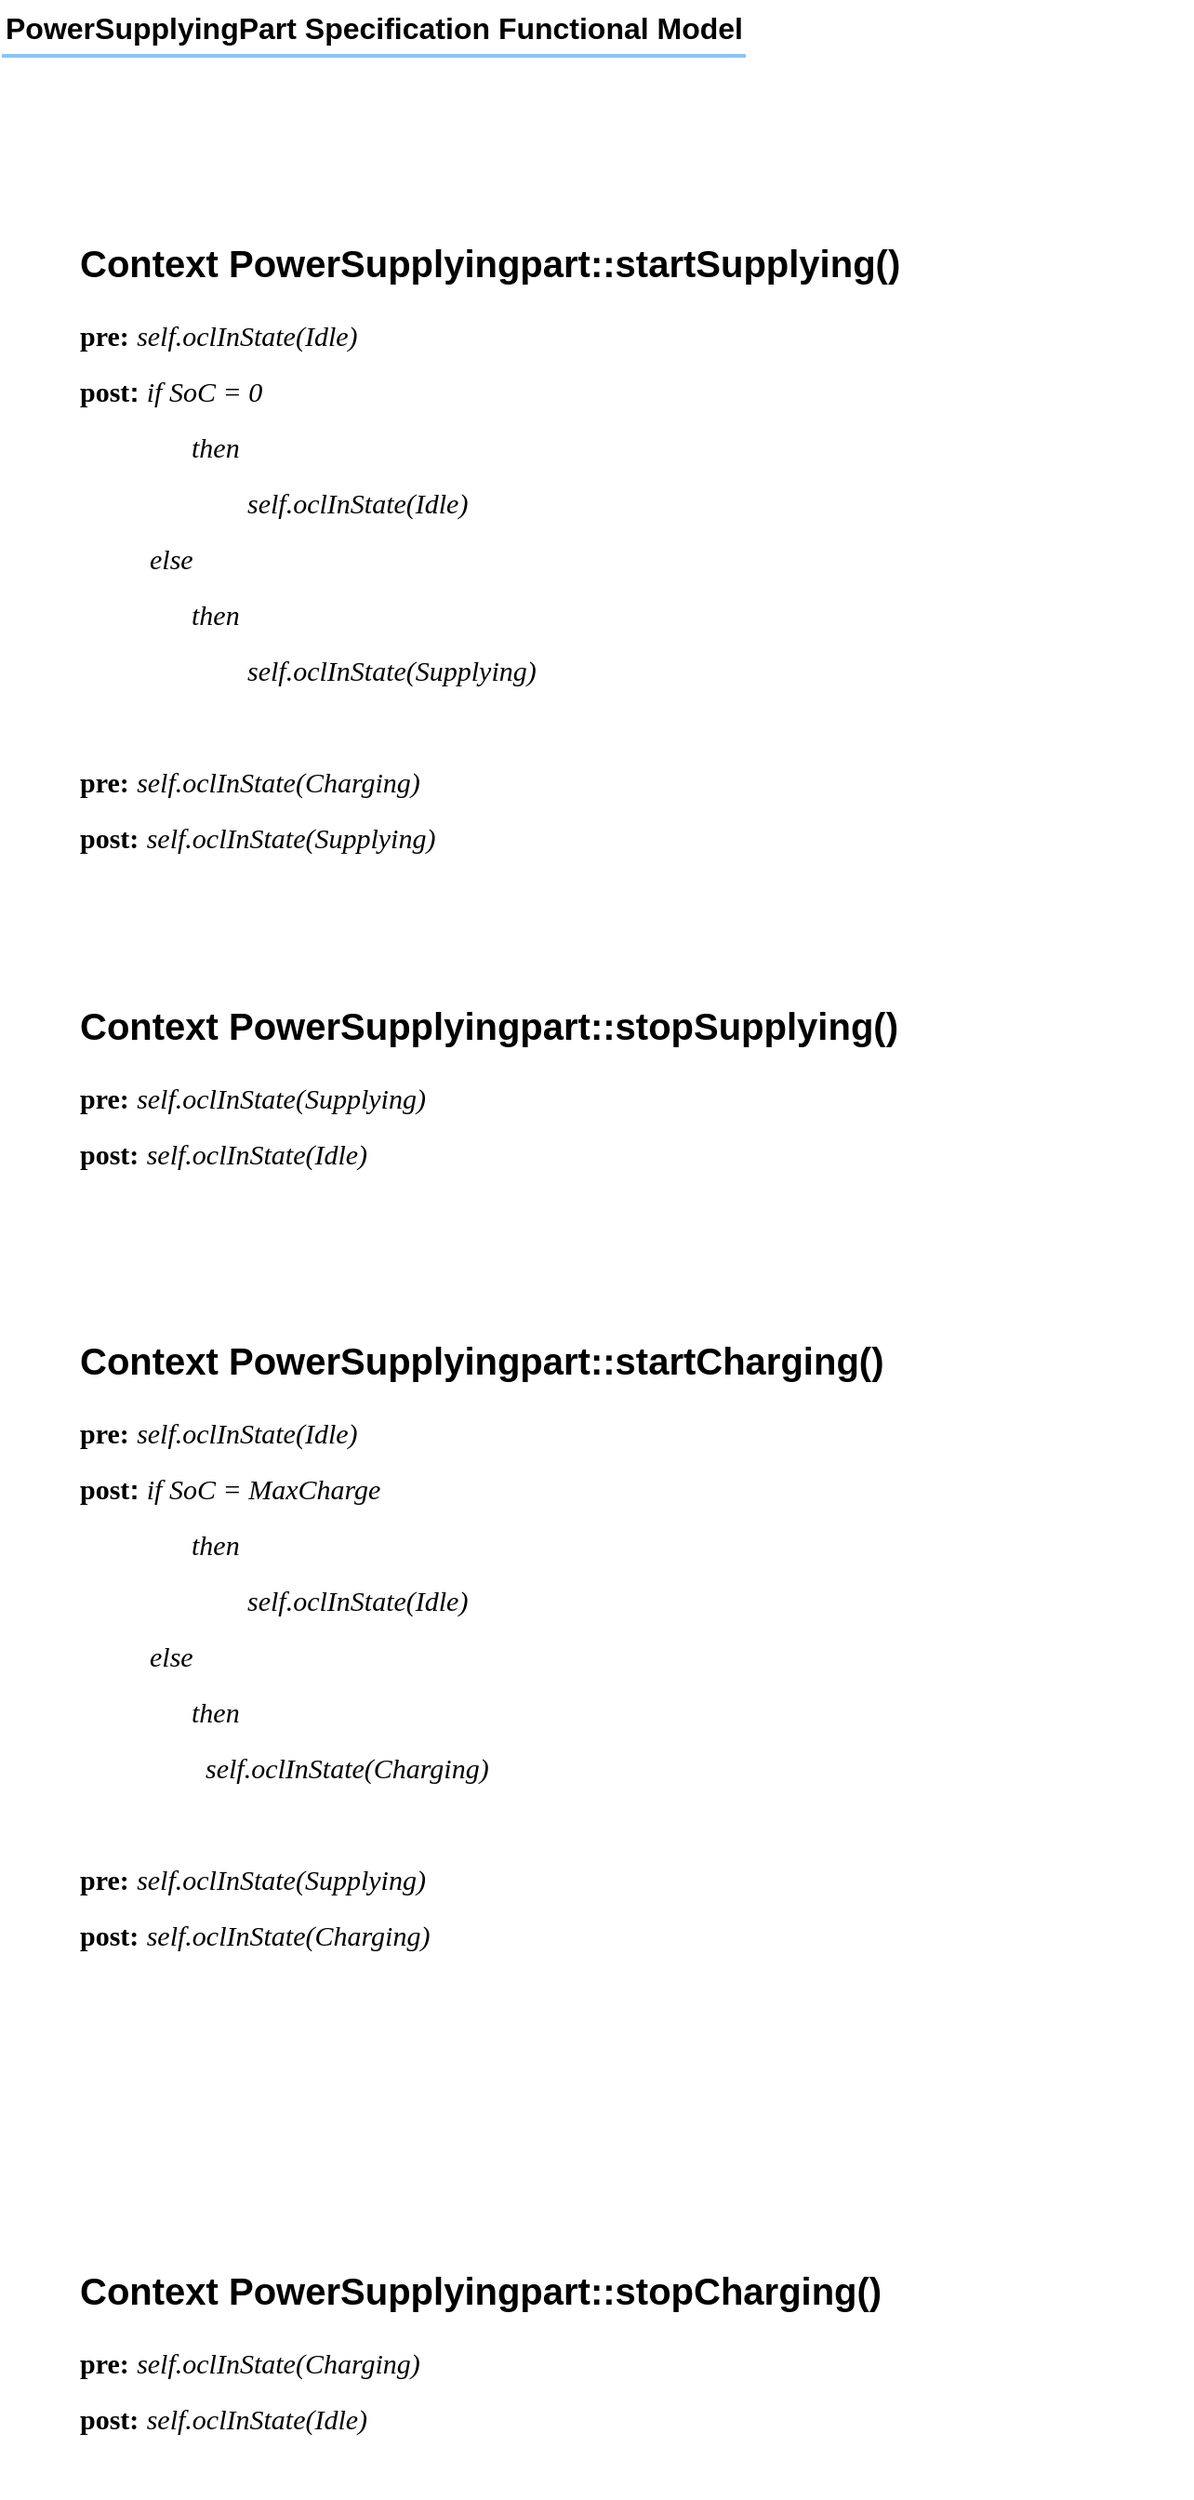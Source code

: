 <mxfile version="26.0.6">
  <diagram name="Page-1" id="fLU8VcNCep6opNJ1BtbN">
    <mxGraphModel dx="940" dy="552" grid="1" gridSize="10" guides="1" tooltips="1" connect="1" arrows="1" fold="1" page="1" pageScale="1" pageWidth="827" pageHeight="1169" math="0" shadow="0">
      <root>
        <mxCell id="0" />
        <mxCell id="1" parent="0" />
        <mxCell id="bMbit08Fi7w39qJ4cQUI-2" value="&lt;h1 style=&quot;margin-top: 0px;&quot;&gt;&lt;font style=&quot;font-size: 20px;&quot;&gt;Context PowerSupplyingpart::startSupplying()&lt;/font&gt;&lt;/h1&gt;&lt;p&gt;&lt;font style=&quot;font-size: 15px;&quot;&gt;&lt;b style=&quot;&quot;&gt;&lt;font face=&quot;Times New Roman&quot;&gt;pre:&lt;/font&gt; &lt;/b&gt;&lt;font face=&quot;Times New Roman&quot;&gt;&lt;i&gt;self.oclInState(Idle)&lt;/i&gt;&lt;/font&gt;&lt;/font&gt;&lt;/p&gt;&lt;p&gt;&lt;font style=&quot;font-size: 15px;&quot;&gt;&lt;b&gt;&lt;font face=&quot;Times New Roman&quot;&gt;post&lt;/font&gt;:&lt;/b&gt;&amp;nbsp;&lt;font face=&quot;Times New Roman&quot;&gt;&lt;i&gt;if SoC = 0&lt;/i&gt;&lt;/font&gt;&lt;/font&gt;&lt;/p&gt;&lt;p&gt;&lt;font face=&quot;Times New Roman&quot; style=&quot;font-size: 15px;&quot;&gt;&lt;i&gt;&lt;span style=&quot;white-space: pre;&quot;&gt;&#x9;&lt;/span&gt;&lt;span style=&quot;white-space: pre;&quot;&gt;&#x9;&lt;/span&gt;then&lt;br&gt;&lt;/i&gt;&lt;/font&gt;&lt;/p&gt;&lt;p&gt;&lt;font style=&quot;font-size: 15px;&quot;&gt;&lt;font face=&quot;Times New Roman&quot;&gt;&lt;i&gt;&lt;span style=&quot;white-space: pre;&quot;&gt;&#x9;&lt;/span&gt;&amp;nbsp; &lt;span style=&quot;white-space: pre;&quot;&gt;&#x9;&lt;/span&gt;&lt;span style=&quot;white-space: pre;&quot;&gt;&#x9;&lt;/span&gt;self.oclInState(Idle)&lt;/i&gt;&lt;/font&gt;&lt;br&gt;&lt;/font&gt;&lt;/p&gt;&lt;p&gt;&lt;i style=&quot;background-color: transparent; color: light-dark(rgb(0, 0, 0), rgb(255, 255, 255)); font-size: 15px; font-family: &amp;quot;Times New Roman&amp;quot;;&quot;&gt;&lt;span style=&quot;white-space: pre;&quot;&gt;&#x9;&lt;/span&gt;&amp;nbsp; else&lt;/i&gt;&lt;/p&gt;&lt;p&gt;&lt;font face=&quot;Times New Roman&quot; style=&quot;font-size: 15px;&quot;&gt;&lt;i&gt;&lt;span style=&quot;white-space: pre;&quot;&gt;&#x9;&lt;/span&gt;&lt;span style=&quot;white-space: pre;&quot;&gt;&#x9;&lt;/span&gt;then&lt;br&gt;&lt;/i&gt;&lt;/font&gt;&lt;/p&gt;&lt;p&gt;&lt;i&gt;&lt;font face=&quot;Times New Roman&quot; style=&quot;font-size: 15px;&quot;&gt;&lt;/font&gt;&lt;/i&gt;&lt;/p&gt;&lt;p&gt;&lt;font face=&quot;Times New Roman&quot; style=&quot;font-size: 15px;&quot;&gt;&lt;i&gt;&lt;span style=&quot;white-space: pre;&quot;&gt;&#x9;&lt;/span&gt;&amp;nbsp; &lt;span style=&quot;white-space: pre;&quot;&gt;&#x9;&lt;/span&gt;&lt;span style=&quot;white-space: pre;&quot;&gt;&#x9;&lt;/span&gt;self.oclInState(Supplying)&lt;/i&gt;&lt;/font&gt;&lt;/p&gt;&lt;p&gt;&lt;font style=&quot;font-size: 15px;&quot;&gt;&lt;br&gt;&lt;/font&gt;&lt;/p&gt;&lt;p&gt;&lt;font style=&quot;font-size: 15px;&quot;&gt;&lt;b&gt;&lt;font face=&quot;Times New Roman&quot;&gt;pre:&lt;/font&gt;&amp;nbsp;&lt;/b&gt;&lt;font face=&quot;Times New Roman&quot;&gt;&lt;i&gt;self.oclInState(Charging)&lt;/i&gt;&lt;/font&gt;&lt;/font&gt;&lt;/p&gt;&lt;p&gt;&lt;font style=&quot;font-size: 15px;&quot;&gt;&lt;font style=&quot;&quot;&gt;&lt;b&gt;&lt;font face=&quot;Times New Roman&quot;&gt;post:&lt;/font&gt;&lt;/b&gt;&amp;nbsp;&lt;/font&gt;&lt;span style=&quot;background-color: transparent; color: light-dark(rgb(0, 0, 0), rgb(255, 255, 255));&quot;&gt;&lt;font face=&quot;Times New Roman&quot;&gt;&lt;i&gt;self.oclInState(Supplying)&lt;/i&gt;&lt;/font&gt;&lt;/span&gt;&lt;/font&gt;&lt;/p&gt;" style="text;html=1;whiteSpace=wrap;overflow=hidden;rounded=0;" parent="1" vertex="1">
          <mxGeometry x="80" y="160" width="600" height="360" as="geometry" />
        </mxCell>
        <mxCell id="bMbit08Fi7w39qJ4cQUI-6" value="" style="group" parent="1" vertex="1" connectable="0">
          <mxGeometry x="40" y="40" width="450" height="35" as="geometry" />
        </mxCell>
        <mxCell id="bMbit08Fi7w39qJ4cQUI-4" value="&lt;b&gt;PowerSupplyingPart Specification Functional Model&lt;/b&gt;" style="text;fontSize=16;verticalAlign=middle;strokeColor=none;fillColor=none;whiteSpace=wrap;html=1;" parent="bMbit08Fi7w39qJ4cQUI-6" vertex="1">
          <mxGeometry width="450" height="30" as="geometry" />
        </mxCell>
        <mxCell id="bMbit08Fi7w39qJ4cQUI-5" value="" style="dashed=0;shape=line;strokeWidth=2;noLabel=1;strokeColor=#0C8CF2;opacity=50;" parent="bMbit08Fi7w39qJ4cQUI-6" vertex="1">
          <mxGeometry y="25" width="400" height="10" as="geometry" />
        </mxCell>
        <mxCell id="bMbit08Fi7w39qJ4cQUI-7" value="&lt;h1 style=&quot;margin-top: 0px;&quot;&gt;&lt;font style=&quot;font-size: 20px;&quot;&gt;Context PowerSupplyingpart::stopSupplying()&lt;/font&gt;&lt;/h1&gt;&lt;p&gt;&lt;b style=&quot;font-size: 15px; background-color: transparent; color: light-dark(rgb(0, 0, 0), rgb(255, 255, 255));&quot;&gt;&lt;font face=&quot;Times New Roman&quot;&gt;pre:&lt;/font&gt;&amp;nbsp;&lt;/b&gt;&lt;font style=&quot;font-size: 15px; background-color: transparent; color: light-dark(rgb(0, 0, 0), rgb(255, 255, 255));&quot; face=&quot;Times New Roman&quot;&gt;&lt;i&gt;self.oclInState(&lt;/i&gt;&lt;/font&gt;&lt;i style=&quot;font-size: 15px; background-color: transparent; color: light-dark(rgb(0, 0, 0), rgb(255, 255, 255)); font-family: &amp;quot;Times New Roman&amp;quot;;&quot;&gt;Supplying&lt;/i&gt;&lt;font style=&quot;font-size: 15px; background-color: transparent; color: light-dark(rgb(0, 0, 0), rgb(255, 255, 255));&quot; face=&quot;Times New Roman&quot;&gt;&lt;i&gt;)&lt;/i&gt;&lt;/font&gt;&lt;/p&gt;&lt;p&gt;&lt;font style=&quot;font-size: 15px;&quot;&gt;&lt;font style=&quot;&quot;&gt;&lt;b&gt;&lt;font face=&quot;Times New Roman&quot;&gt;post:&lt;/font&gt;&lt;/b&gt;&amp;nbsp;&lt;/font&gt;&lt;span style=&quot;background-color: transparent; color: light-dark(rgb(0, 0, 0), rgb(255, 255, 255));&quot;&gt;&lt;font face=&quot;Times New Roman&quot;&gt;&lt;i&gt;self.oclInState(Idle)&lt;/i&gt;&lt;/font&gt;&lt;/span&gt;&lt;/font&gt;&lt;/p&gt;" style="text;html=1;whiteSpace=wrap;overflow=hidden;rounded=0;" parent="1" vertex="1">
          <mxGeometry x="80" y="570" width="600" height="130" as="geometry" />
        </mxCell>
        <mxCell id="bMbit08Fi7w39qJ4cQUI-8" value="&lt;h1 style=&quot;margin-top: 0px;&quot;&gt;&lt;font style=&quot;font-size: 20px;&quot;&gt;Context PowerSupplyingpart::startCharging()&lt;/font&gt;&lt;/h1&gt;&lt;p&gt;&lt;font style=&quot;font-size: 15px;&quot;&gt;&lt;b style=&quot;&quot;&gt;&lt;font face=&quot;Times New Roman&quot;&gt;pre:&lt;/font&gt; &lt;/b&gt;&lt;font face=&quot;Times New Roman&quot;&gt;&lt;i&gt;self.oclInState(Idle)&lt;/i&gt;&lt;/font&gt;&lt;/font&gt;&lt;/p&gt;&lt;p&gt;&lt;font style=&quot;font-size: 15px;&quot;&gt;&lt;b&gt;&lt;font face=&quot;Times New Roman&quot;&gt;post&lt;/font&gt;:&lt;/b&gt;&amp;nbsp;&lt;font face=&quot;Times New Roman&quot;&gt;&lt;i&gt;if SoC = MaxCharge&lt;/i&gt;&lt;/font&gt;&lt;/font&gt;&lt;/p&gt;&lt;p&gt;&lt;font face=&quot;Times New Roman&quot; style=&quot;font-size: 15px;&quot;&gt;&lt;i&gt;&lt;span style=&quot;white-space: pre;&quot;&gt;&#x9;&lt;/span&gt;&lt;span style=&quot;white-space: pre;&quot;&gt;&#x9;&lt;/span&gt;then&lt;br&gt;&lt;/i&gt;&lt;/font&gt;&lt;/p&gt;&lt;p&gt;&lt;font style=&quot;font-size: 15px;&quot;&gt;&lt;font face=&quot;Times New Roman&quot;&gt;&lt;i&gt;&lt;span style=&quot;white-space: pre;&quot;&gt;&#x9;&lt;/span&gt;&amp;nbsp; &lt;span style=&quot;white-space: pre;&quot;&gt;&#x9;&lt;/span&gt;&lt;span style=&quot;white-space: pre;&quot;&gt;&#x9;&lt;/span&gt;self.oclInState(Idle)&lt;/i&gt;&lt;/font&gt;&lt;br&gt;&lt;/font&gt;&lt;/p&gt;&lt;p&gt;&lt;font style=&quot;background-color: transparent; color: light-dark(rgb(0, 0, 0), rgb(255, 255, 255)); font-size: 15px;&quot;&gt;&lt;span style=&quot;white-space: pre;&quot;&gt;&#x9;&lt;/span&gt;&amp;nbsp;&lt;/font&gt;&lt;i style=&quot;background-color: transparent; color: light-dark(rgb(0, 0, 0), rgb(255, 255, 255)); font-family: &amp;quot;Times New Roman&amp;quot;; font-size: 15px;&quot;&gt;else&lt;/i&gt;&lt;/p&gt;&lt;p&gt;&lt;font face=&quot;Times New Roman&quot; style=&quot;font-size: 15px;&quot;&gt;&lt;i&gt;&lt;span style=&quot;white-space: pre;&quot;&gt;&#x9;&lt;/span&gt;&lt;span style=&quot;white-space: pre;&quot;&gt;&#x9;&lt;/span&gt;then&lt;br&gt;&lt;/i&gt;&lt;/font&gt;&lt;/p&gt;&lt;p&gt;&lt;i&gt;&lt;font face=&quot;Times New Roman&quot; style=&quot;font-size: 15px;&quot;&gt;&lt;/font&gt;&lt;/i&gt;&lt;/p&gt;&lt;p&gt;&lt;font face=&quot;Times New Roman&quot; style=&quot;font-size: 15px;&quot;&gt;&lt;i&gt;&lt;span style=&quot;white-space: pre;&quot;&gt;&lt;span style=&quot;white-space: pre;&quot;&gt;&#x9;&lt;/span&gt;&#x9;&lt;/span&gt;&amp;nbsp; self.oclInState(Charging)&lt;/i&gt;&lt;/font&gt;&lt;/p&gt;&lt;p&gt;&lt;font style=&quot;font-size: 15px;&quot;&gt;&lt;br&gt;&lt;/font&gt;&lt;/p&gt;&lt;p&gt;&lt;font style=&quot;font-size: 15px;&quot;&gt;&lt;b&gt;&lt;font face=&quot;Times New Roman&quot;&gt;pre:&lt;/font&gt;&amp;nbsp;&lt;/b&gt;&lt;font face=&quot;Times New Roman&quot;&gt;&lt;i&gt;self.oclInState(&lt;/i&gt;&lt;/font&gt;&lt;i style=&quot;font-family: &amp;quot;Times New Roman&amp;quot;;&quot;&gt;Supplying&lt;/i&gt;&lt;font face=&quot;Times New Roman&quot;&gt;&lt;i&gt;)&lt;/i&gt;&lt;/font&gt;&lt;/font&gt;&lt;/p&gt;&lt;p&gt;&lt;font style=&quot;font-size: 15px;&quot;&gt;&lt;font style=&quot;&quot;&gt;&lt;b&gt;&lt;font face=&quot;Times New Roman&quot;&gt;post:&lt;/font&gt;&lt;/b&gt;&amp;nbsp;&lt;/font&gt;&lt;span style=&quot;background-color: transparent; color: light-dark(rgb(0, 0, 0), rgb(255, 255, 255));&quot;&gt;&lt;font face=&quot;Times New Roman&quot;&gt;&lt;i&gt;self.oclInState(&lt;/i&gt;&lt;/font&gt;&lt;/span&gt;&lt;i style=&quot;font-family: &amp;quot;Times New Roman&amp;quot;;&quot;&gt;Charging&lt;/i&gt;&lt;span style=&quot;background-color: transparent; color: light-dark(rgb(0, 0, 0), rgb(255, 255, 255));&quot;&gt;&lt;font face=&quot;Times New Roman&quot;&gt;&lt;i&gt;)&lt;/i&gt;&lt;/font&gt;&lt;/span&gt;&lt;/font&gt;&lt;/p&gt;" style="text;html=1;whiteSpace=wrap;overflow=hidden;rounded=0;" parent="1" vertex="1">
          <mxGeometry x="80" y="750" width="600" height="400" as="geometry" />
        </mxCell>
        <mxCell id="bMbit08Fi7w39qJ4cQUI-9" value="&lt;h1 style=&quot;margin-top: 0px;&quot;&gt;&lt;font style=&quot;font-size: 20px;&quot;&gt;Context PowerSupplyingpart::stopCharging()&lt;/font&gt;&lt;/h1&gt;&lt;p&gt;&lt;b style=&quot;font-size: 15px; background-color: transparent; color: light-dark(rgb(0, 0, 0), rgb(255, 255, 255));&quot;&gt;&lt;font face=&quot;Times New Roman&quot;&gt;pre:&lt;/font&gt;&amp;nbsp;&lt;/b&gt;&lt;font style=&quot;font-size: 15px; background-color: transparent; color: light-dark(rgb(0, 0, 0), rgb(255, 255, 255));&quot; face=&quot;Times New Roman&quot;&gt;&lt;i&gt;self.oclInState(&lt;/i&gt;&lt;/font&gt;&lt;i style=&quot;font-size: 15px; background-color: transparent; color: light-dark(rgb(0, 0, 0), rgb(255, 255, 255)); font-family: &amp;quot;Times New Roman&amp;quot;;&quot;&gt;Charging&lt;/i&gt;&lt;font style=&quot;font-size: 15px; background-color: transparent; color: light-dark(rgb(0, 0, 0), rgb(255, 255, 255));&quot; face=&quot;Times New Roman&quot;&gt;&lt;i&gt;)&lt;/i&gt;&lt;/font&gt;&lt;/p&gt;&lt;p&gt;&lt;font style=&quot;font-size: 15px;&quot;&gt;&lt;font style=&quot;&quot;&gt;&lt;b&gt;&lt;font face=&quot;Times New Roman&quot;&gt;post:&lt;/font&gt;&lt;/b&gt;&amp;nbsp;&lt;/font&gt;&lt;span style=&quot;background-color: transparent; color: light-dark(rgb(0, 0, 0), rgb(255, 255, 255));&quot;&gt;&lt;font face=&quot;Times New Roman&quot;&gt;&lt;i&gt;self.oclInState(Idle)&lt;/i&gt;&lt;/font&gt;&lt;/span&gt;&lt;/font&gt;&lt;/p&gt;" style="text;html=1;whiteSpace=wrap;overflow=hidden;rounded=0;" parent="1" vertex="1">
          <mxGeometry x="80" y="1250" width="600" height="130" as="geometry" />
        </mxCell>
      </root>
    </mxGraphModel>
  </diagram>
</mxfile>
